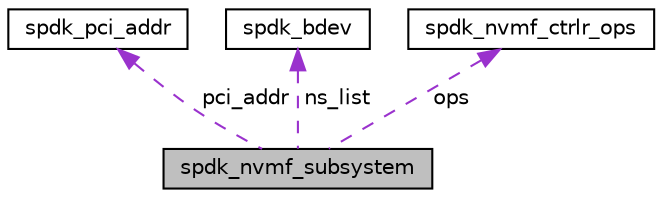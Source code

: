 digraph "spdk_nvmf_subsystem"
{
  edge [fontname="Helvetica",fontsize="10",labelfontname="Helvetica",labelfontsize="10"];
  node [fontname="Helvetica",fontsize="10",shape=record];
  Node1 [label="spdk_nvmf_subsystem",height=0.2,width=0.4,color="black", fillcolor="grey75", style="filled", fontcolor="black"];
  Node2 -> Node1 [dir="back",color="darkorchid3",fontsize="10",style="dashed",label=" pci_addr" ,fontname="Helvetica"];
  Node2 [label="spdk_pci_addr",height=0.2,width=0.4,color="black", fillcolor="white", style="filled",URL="$structspdk__pci__addr.html"];
  Node3 -> Node1 [dir="back",color="darkorchid3",fontsize="10",style="dashed",label=" ns_list" ,fontname="Helvetica"];
  Node3 [label="spdk_bdev",height=0.2,width=0.4,color="black", fillcolor="white", style="filled",URL="$structspdk__bdev.html",tooltip="SPDK block device. "];
  Node4 -> Node1 [dir="back",color="darkorchid3",fontsize="10",style="dashed",label=" ops" ,fontname="Helvetica"];
  Node4 [label="spdk_nvmf_ctrlr_ops",height=0.2,width=0.4,color="black", fillcolor="white", style="filled",URL="$structspdk__nvmf__ctrlr__ops.html"];
}
